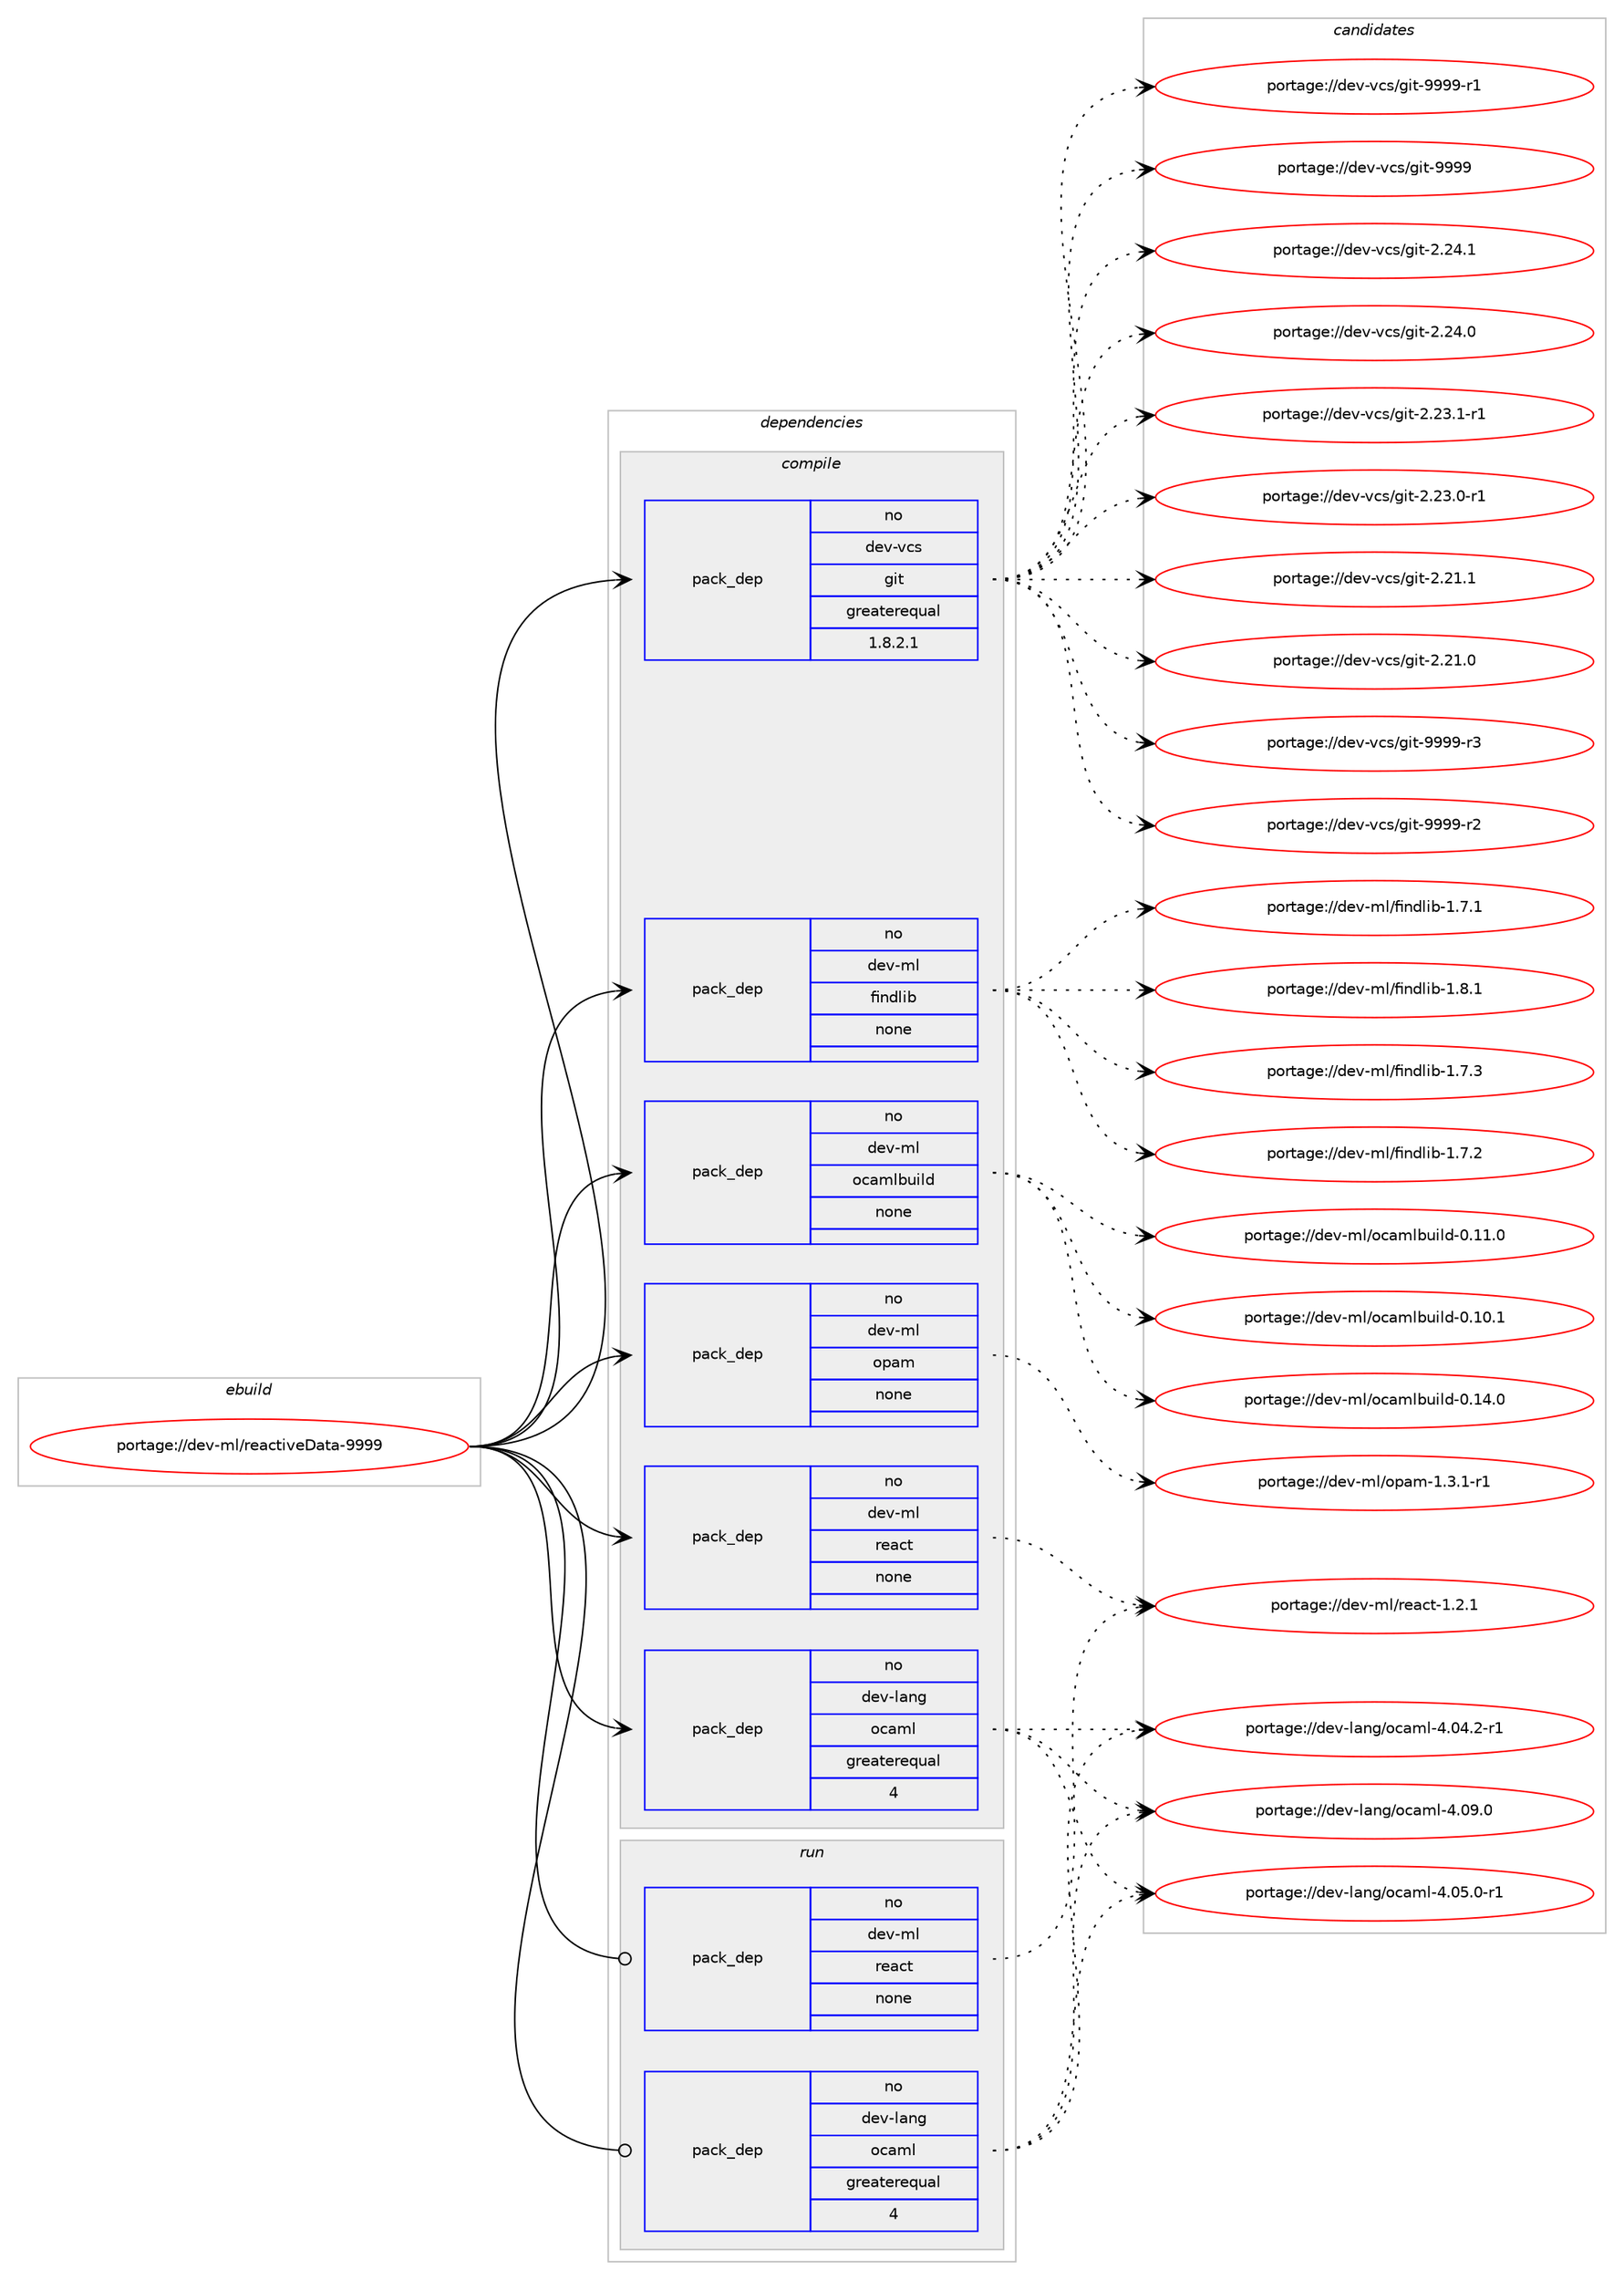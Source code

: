 digraph prolog {

# *************
# Graph options
# *************

newrank=true;
concentrate=true;
compound=true;
graph [rankdir=LR,fontname=Helvetica,fontsize=10,ranksep=1.5];#, ranksep=2.5, nodesep=0.2];
edge  [arrowhead=vee];
node  [fontname=Helvetica,fontsize=10];

# **********
# The ebuild
# **********

subgraph cluster_leftcol {
color=gray;
rank=same;
label=<<i>ebuild</i>>;
id [label="portage://dev-ml/reactiveData-9999", color=red, width=4, href="../dev-ml/reactiveData-9999.svg"];
}

# ****************
# The dependencies
# ****************

subgraph cluster_midcol {
color=gray;
label=<<i>dependencies</i>>;
subgraph cluster_compile {
fillcolor="#eeeeee";
style=filled;
label=<<i>compile</i>>;
subgraph pack373290 {
dependency501190 [label=<<TABLE BORDER="0" CELLBORDER="1" CELLSPACING="0" CELLPADDING="4" WIDTH="220"><TR><TD ROWSPAN="6" CELLPADDING="30">pack_dep</TD></TR><TR><TD WIDTH="110">no</TD></TR><TR><TD>dev-lang</TD></TR><TR><TD>ocaml</TD></TR><TR><TD>greaterequal</TD></TR><TR><TD>4</TD></TR></TABLE>>, shape=none, color=blue];
}
id:e -> dependency501190:w [weight=20,style="solid",arrowhead="vee"];
subgraph pack373291 {
dependency501191 [label=<<TABLE BORDER="0" CELLBORDER="1" CELLSPACING="0" CELLPADDING="4" WIDTH="220"><TR><TD ROWSPAN="6" CELLPADDING="30">pack_dep</TD></TR><TR><TD WIDTH="110">no</TD></TR><TR><TD>dev-ml</TD></TR><TR><TD>findlib</TD></TR><TR><TD>none</TD></TR><TR><TD></TD></TR></TABLE>>, shape=none, color=blue];
}
id:e -> dependency501191:w [weight=20,style="solid",arrowhead="vee"];
subgraph pack373292 {
dependency501192 [label=<<TABLE BORDER="0" CELLBORDER="1" CELLSPACING="0" CELLPADDING="4" WIDTH="220"><TR><TD ROWSPAN="6" CELLPADDING="30">pack_dep</TD></TR><TR><TD WIDTH="110">no</TD></TR><TR><TD>dev-ml</TD></TR><TR><TD>ocamlbuild</TD></TR><TR><TD>none</TD></TR><TR><TD></TD></TR></TABLE>>, shape=none, color=blue];
}
id:e -> dependency501192:w [weight=20,style="solid",arrowhead="vee"];
subgraph pack373293 {
dependency501193 [label=<<TABLE BORDER="0" CELLBORDER="1" CELLSPACING="0" CELLPADDING="4" WIDTH="220"><TR><TD ROWSPAN="6" CELLPADDING="30">pack_dep</TD></TR><TR><TD WIDTH="110">no</TD></TR><TR><TD>dev-ml</TD></TR><TR><TD>opam</TD></TR><TR><TD>none</TD></TR><TR><TD></TD></TR></TABLE>>, shape=none, color=blue];
}
id:e -> dependency501193:w [weight=20,style="solid",arrowhead="vee"];
subgraph pack373294 {
dependency501194 [label=<<TABLE BORDER="0" CELLBORDER="1" CELLSPACING="0" CELLPADDING="4" WIDTH="220"><TR><TD ROWSPAN="6" CELLPADDING="30">pack_dep</TD></TR><TR><TD WIDTH="110">no</TD></TR><TR><TD>dev-ml</TD></TR><TR><TD>react</TD></TR><TR><TD>none</TD></TR><TR><TD></TD></TR></TABLE>>, shape=none, color=blue];
}
id:e -> dependency501194:w [weight=20,style="solid",arrowhead="vee"];
subgraph pack373295 {
dependency501195 [label=<<TABLE BORDER="0" CELLBORDER="1" CELLSPACING="0" CELLPADDING="4" WIDTH="220"><TR><TD ROWSPAN="6" CELLPADDING="30">pack_dep</TD></TR><TR><TD WIDTH="110">no</TD></TR><TR><TD>dev-vcs</TD></TR><TR><TD>git</TD></TR><TR><TD>greaterequal</TD></TR><TR><TD>1.8.2.1</TD></TR></TABLE>>, shape=none, color=blue];
}
id:e -> dependency501195:w [weight=20,style="solid",arrowhead="vee"];
}
subgraph cluster_compileandrun {
fillcolor="#eeeeee";
style=filled;
label=<<i>compile and run</i>>;
}
subgraph cluster_run {
fillcolor="#eeeeee";
style=filled;
label=<<i>run</i>>;
subgraph pack373296 {
dependency501196 [label=<<TABLE BORDER="0" CELLBORDER="1" CELLSPACING="0" CELLPADDING="4" WIDTH="220"><TR><TD ROWSPAN="6" CELLPADDING="30">pack_dep</TD></TR><TR><TD WIDTH="110">no</TD></TR><TR><TD>dev-lang</TD></TR><TR><TD>ocaml</TD></TR><TR><TD>greaterequal</TD></TR><TR><TD>4</TD></TR></TABLE>>, shape=none, color=blue];
}
id:e -> dependency501196:w [weight=20,style="solid",arrowhead="odot"];
subgraph pack373297 {
dependency501197 [label=<<TABLE BORDER="0" CELLBORDER="1" CELLSPACING="0" CELLPADDING="4" WIDTH="220"><TR><TD ROWSPAN="6" CELLPADDING="30">pack_dep</TD></TR><TR><TD WIDTH="110">no</TD></TR><TR><TD>dev-ml</TD></TR><TR><TD>react</TD></TR><TR><TD>none</TD></TR><TR><TD></TD></TR></TABLE>>, shape=none, color=blue];
}
id:e -> dependency501197:w [weight=20,style="solid",arrowhead="odot"];
}
}

# **************
# The candidates
# **************

subgraph cluster_choices {
rank=same;
color=gray;
label=<<i>candidates</i>>;

subgraph choice373290 {
color=black;
nodesep=1;
choice100101118451089711010347111999710910845524648574648 [label="portage://dev-lang/ocaml-4.09.0", color=red, width=4,href="../dev-lang/ocaml-4.09.0.svg"];
choice1001011184510897110103471119997109108455246485346484511449 [label="portage://dev-lang/ocaml-4.05.0-r1", color=red, width=4,href="../dev-lang/ocaml-4.05.0-r1.svg"];
choice1001011184510897110103471119997109108455246485246504511449 [label="portage://dev-lang/ocaml-4.04.2-r1", color=red, width=4,href="../dev-lang/ocaml-4.04.2-r1.svg"];
dependency501190:e -> choice100101118451089711010347111999710910845524648574648:w [style=dotted,weight="100"];
dependency501190:e -> choice1001011184510897110103471119997109108455246485346484511449:w [style=dotted,weight="100"];
dependency501190:e -> choice1001011184510897110103471119997109108455246485246504511449:w [style=dotted,weight="100"];
}
subgraph choice373291 {
color=black;
nodesep=1;
choice100101118451091084710210511010010810598454946564649 [label="portage://dev-ml/findlib-1.8.1", color=red, width=4,href="../dev-ml/findlib-1.8.1.svg"];
choice100101118451091084710210511010010810598454946554651 [label="portage://dev-ml/findlib-1.7.3", color=red, width=4,href="../dev-ml/findlib-1.7.3.svg"];
choice100101118451091084710210511010010810598454946554650 [label="portage://dev-ml/findlib-1.7.2", color=red, width=4,href="../dev-ml/findlib-1.7.2.svg"];
choice100101118451091084710210511010010810598454946554649 [label="portage://dev-ml/findlib-1.7.1", color=red, width=4,href="../dev-ml/findlib-1.7.1.svg"];
dependency501191:e -> choice100101118451091084710210511010010810598454946564649:w [style=dotted,weight="100"];
dependency501191:e -> choice100101118451091084710210511010010810598454946554651:w [style=dotted,weight="100"];
dependency501191:e -> choice100101118451091084710210511010010810598454946554650:w [style=dotted,weight="100"];
dependency501191:e -> choice100101118451091084710210511010010810598454946554649:w [style=dotted,weight="100"];
}
subgraph choice373292 {
color=black;
nodesep=1;
choice100101118451091084711199971091089811710510810045484649524648 [label="portage://dev-ml/ocamlbuild-0.14.0", color=red, width=4,href="../dev-ml/ocamlbuild-0.14.0.svg"];
choice100101118451091084711199971091089811710510810045484649494648 [label="portage://dev-ml/ocamlbuild-0.11.0", color=red, width=4,href="../dev-ml/ocamlbuild-0.11.0.svg"];
choice100101118451091084711199971091089811710510810045484649484649 [label="portage://dev-ml/ocamlbuild-0.10.1", color=red, width=4,href="../dev-ml/ocamlbuild-0.10.1.svg"];
dependency501192:e -> choice100101118451091084711199971091089811710510810045484649524648:w [style=dotted,weight="100"];
dependency501192:e -> choice100101118451091084711199971091089811710510810045484649494648:w [style=dotted,weight="100"];
dependency501192:e -> choice100101118451091084711199971091089811710510810045484649484649:w [style=dotted,weight="100"];
}
subgraph choice373293 {
color=black;
nodesep=1;
choice1001011184510910847111112971094549465146494511449 [label="portage://dev-ml/opam-1.3.1-r1", color=red, width=4,href="../dev-ml/opam-1.3.1-r1.svg"];
dependency501193:e -> choice1001011184510910847111112971094549465146494511449:w [style=dotted,weight="100"];
}
subgraph choice373294 {
color=black;
nodesep=1;
choice10010111845109108471141019799116454946504649 [label="portage://dev-ml/react-1.2.1", color=red, width=4,href="../dev-ml/react-1.2.1.svg"];
dependency501194:e -> choice10010111845109108471141019799116454946504649:w [style=dotted,weight="100"];
}
subgraph choice373295 {
color=black;
nodesep=1;
choice10010111845118991154710310511645575757574511451 [label="portage://dev-vcs/git-9999-r3", color=red, width=4,href="../dev-vcs/git-9999-r3.svg"];
choice10010111845118991154710310511645575757574511450 [label="portage://dev-vcs/git-9999-r2", color=red, width=4,href="../dev-vcs/git-9999-r2.svg"];
choice10010111845118991154710310511645575757574511449 [label="portage://dev-vcs/git-9999-r1", color=red, width=4,href="../dev-vcs/git-9999-r1.svg"];
choice1001011184511899115471031051164557575757 [label="portage://dev-vcs/git-9999", color=red, width=4,href="../dev-vcs/git-9999.svg"];
choice10010111845118991154710310511645504650524649 [label="portage://dev-vcs/git-2.24.1", color=red, width=4,href="../dev-vcs/git-2.24.1.svg"];
choice10010111845118991154710310511645504650524648 [label="portage://dev-vcs/git-2.24.0", color=red, width=4,href="../dev-vcs/git-2.24.0.svg"];
choice100101118451189911547103105116455046505146494511449 [label="portage://dev-vcs/git-2.23.1-r1", color=red, width=4,href="../dev-vcs/git-2.23.1-r1.svg"];
choice100101118451189911547103105116455046505146484511449 [label="portage://dev-vcs/git-2.23.0-r1", color=red, width=4,href="../dev-vcs/git-2.23.0-r1.svg"];
choice10010111845118991154710310511645504650494649 [label="portage://dev-vcs/git-2.21.1", color=red, width=4,href="../dev-vcs/git-2.21.1.svg"];
choice10010111845118991154710310511645504650494648 [label="portage://dev-vcs/git-2.21.0", color=red, width=4,href="../dev-vcs/git-2.21.0.svg"];
dependency501195:e -> choice10010111845118991154710310511645575757574511451:w [style=dotted,weight="100"];
dependency501195:e -> choice10010111845118991154710310511645575757574511450:w [style=dotted,weight="100"];
dependency501195:e -> choice10010111845118991154710310511645575757574511449:w [style=dotted,weight="100"];
dependency501195:e -> choice1001011184511899115471031051164557575757:w [style=dotted,weight="100"];
dependency501195:e -> choice10010111845118991154710310511645504650524649:w [style=dotted,weight="100"];
dependency501195:e -> choice10010111845118991154710310511645504650524648:w [style=dotted,weight="100"];
dependency501195:e -> choice100101118451189911547103105116455046505146494511449:w [style=dotted,weight="100"];
dependency501195:e -> choice100101118451189911547103105116455046505146484511449:w [style=dotted,weight="100"];
dependency501195:e -> choice10010111845118991154710310511645504650494649:w [style=dotted,weight="100"];
dependency501195:e -> choice10010111845118991154710310511645504650494648:w [style=dotted,weight="100"];
}
subgraph choice373296 {
color=black;
nodesep=1;
choice100101118451089711010347111999710910845524648574648 [label="portage://dev-lang/ocaml-4.09.0", color=red, width=4,href="../dev-lang/ocaml-4.09.0.svg"];
choice1001011184510897110103471119997109108455246485346484511449 [label="portage://dev-lang/ocaml-4.05.0-r1", color=red, width=4,href="../dev-lang/ocaml-4.05.0-r1.svg"];
choice1001011184510897110103471119997109108455246485246504511449 [label="portage://dev-lang/ocaml-4.04.2-r1", color=red, width=4,href="../dev-lang/ocaml-4.04.2-r1.svg"];
dependency501196:e -> choice100101118451089711010347111999710910845524648574648:w [style=dotted,weight="100"];
dependency501196:e -> choice1001011184510897110103471119997109108455246485346484511449:w [style=dotted,weight="100"];
dependency501196:e -> choice1001011184510897110103471119997109108455246485246504511449:w [style=dotted,weight="100"];
}
subgraph choice373297 {
color=black;
nodesep=1;
choice10010111845109108471141019799116454946504649 [label="portage://dev-ml/react-1.2.1", color=red, width=4,href="../dev-ml/react-1.2.1.svg"];
dependency501197:e -> choice10010111845109108471141019799116454946504649:w [style=dotted,weight="100"];
}
}

}
